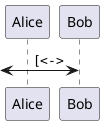 {
  "sha1": "ljxe5zqifi3ugmcm60uhcy23iwjkrim",
  "insertion": {
    "when": "2024-06-03T18:59:34.222Z",
    "user": "plantuml@gmail.com"
  }
}
@startuml
participant Alice as a
participant Bob   as b

  [<-> b : ""  [<->""

@enduml
